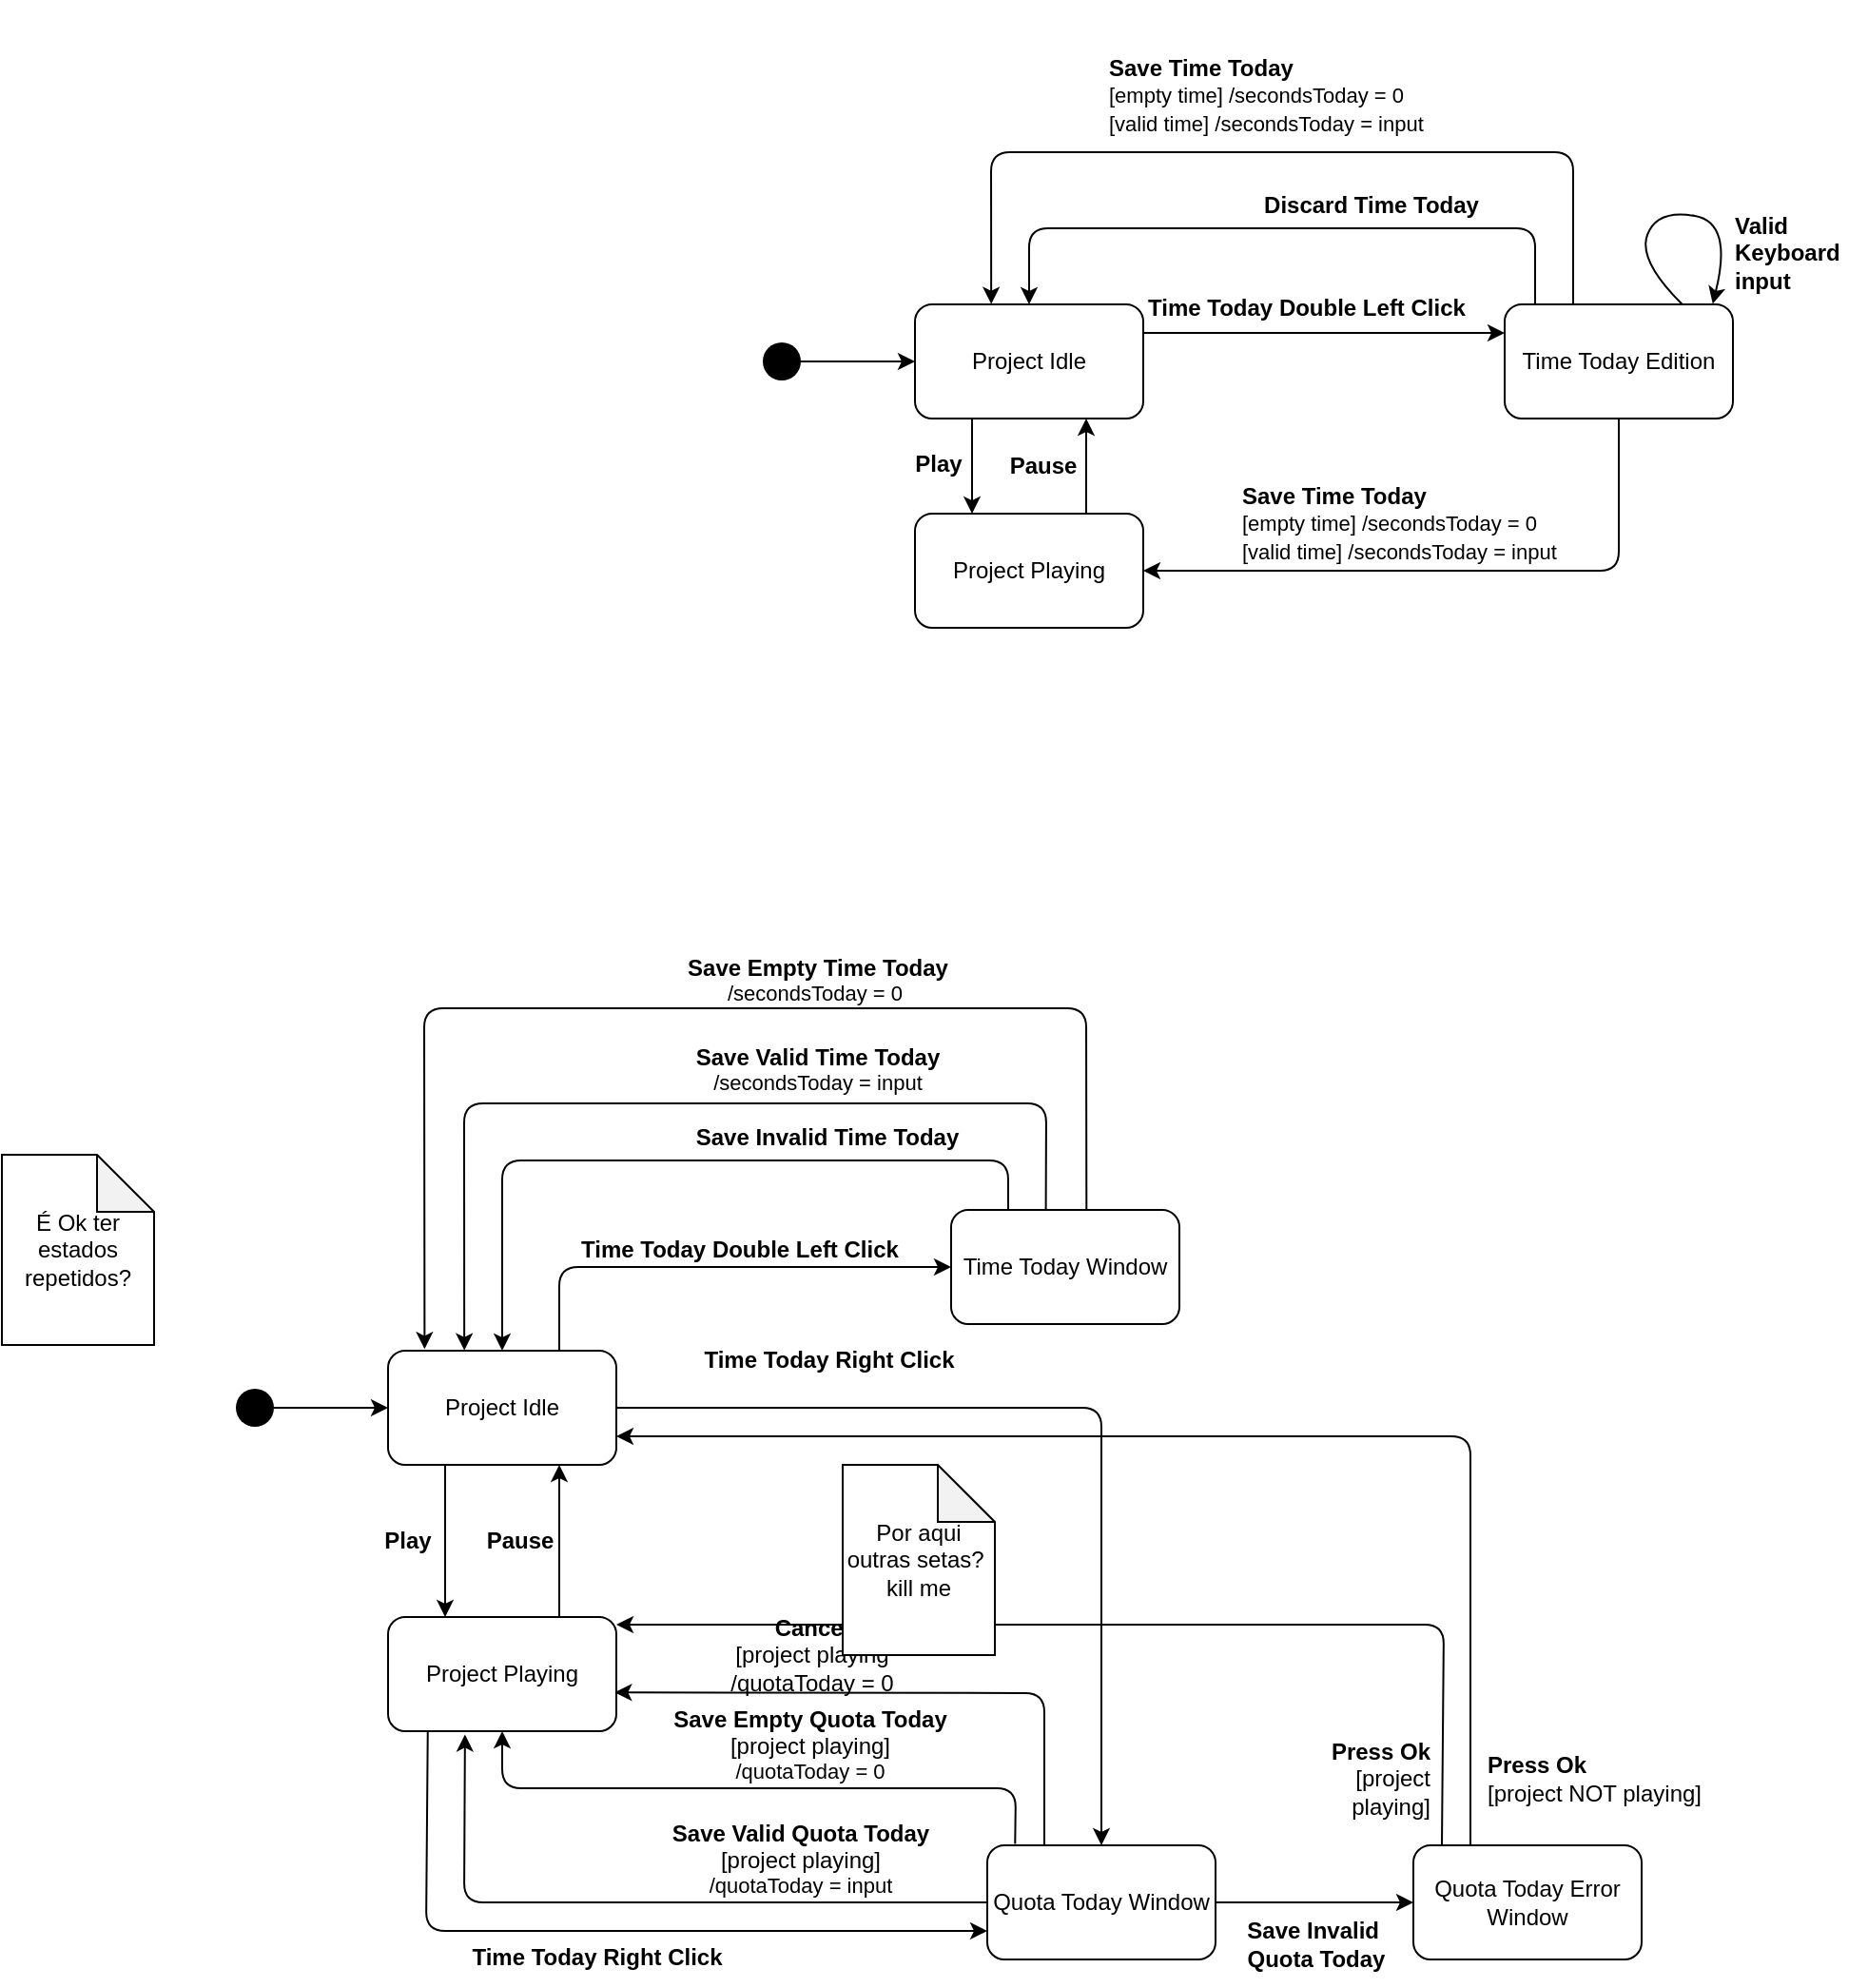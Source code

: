 <mxfile>
    <diagram id="LUnM-R_h_gn7mJZ8d1PQ" name="Page-1">
        <mxGraphModel dx="4180" dy="2020" grid="1" gridSize="10" guides="1" tooltips="1" connect="1" arrows="1" fold="1" page="1" pageScale="1" pageWidth="850" pageHeight="1100" math="0" shadow="0">
            <root>
                <mxCell id="0"/>
                <mxCell id="1" parent="0"/>
                <mxCell id="2" value="" style="edgeStyle=none;html=1;entryX=0;entryY=0.5;entryDx=0;entryDy=0;exitX=0.75;exitY=0;exitDx=0;exitDy=0;" parent="1" source="4" target="28" edge="1">
                    <mxGeometry relative="1" as="geometry">
                        <mxPoint x="-807" y="1290" as="sourcePoint"/>
                        <mxPoint x="-597" y="1285" as="targetPoint"/>
                        <Array as="points">
                            <mxPoint x="-837" y="1196"/>
                        </Array>
                    </mxGeometry>
                </mxCell>
                <mxCell id="3" style="edgeStyle=none;html=1;" parent="1" source="4" target="24" edge="1">
                    <mxGeometry relative="1" as="geometry">
                        <Array as="points">
                            <mxPoint x="-552" y="1270"/>
                        </Array>
                    </mxGeometry>
                </mxCell>
                <mxCell id="4" value="Project Idle" style="rounded=1;whiteSpace=wrap;html=1;" parent="1" vertex="1">
                    <mxGeometry x="-927" y="1240" width="120" height="60" as="geometry"/>
                </mxCell>
                <mxCell id="5" style="edgeStyle=none;html=1;fontSize=12;startArrow=none;" parent="1" source="30" target="4" edge="1">
                    <mxGeometry relative="1" as="geometry">
                        <mxPoint x="-937" y="1270" as="targetPoint"/>
                        <mxPoint x="-997" y="1270" as="sourcePoint"/>
                    </mxGeometry>
                </mxCell>
                <mxCell id="6" style="edgeStyle=none;html=1;fontSize=11;fontColor=#000000;entryX=0;entryY=0.75;entryDx=0;entryDy=0;exitX=0.174;exitY=0.996;exitDx=0;exitDy=0;exitPerimeter=0;" parent="1" source="9" target="24" edge="1">
                    <mxGeometry relative="1" as="geometry">
                        <Array as="points">
                            <mxPoint x="-907" y="1545"/>
                        </Array>
                        <mxPoint x="-577.8" y="1302.82" as="targetPoint"/>
                    </mxGeometry>
                </mxCell>
                <mxCell id="7" style="edgeStyle=none;html=1;exitX=0.75;exitY=0;exitDx=0;exitDy=0;entryX=0.75;entryY=1;entryDx=0;entryDy=0;fontSize=12;" parent="1" source="9" target="4" edge="1">
                    <mxGeometry relative="1" as="geometry"/>
                </mxCell>
                <mxCell id="8" style="edgeStyle=none;html=1;fontSize=12;entryX=1;entryY=0.25;entryDx=0;entryDy=0;exitX=0.125;exitY=0;exitDx=0;exitDy=0;exitPerimeter=0;" parent="1" source="33" edge="1">
                    <mxGeometry relative="1" as="geometry">
                        <mxPoint x="-807" y="1384" as="targetPoint"/>
                        <Array as="points">
                            <mxPoint x="-372" y="1384"/>
                            <mxPoint x="-587" y="1384"/>
                            <mxPoint x="-780" y="1384"/>
                        </Array>
                        <mxPoint x="-372.4" y="1487.32" as="sourcePoint"/>
                    </mxGeometry>
                </mxCell>
                <mxCell id="9" value="Project Playing" style="rounded=1;whiteSpace=wrap;html=1;fontSize=12;" parent="1" vertex="1">
                    <mxGeometry x="-927" y="1380" width="120" height="60" as="geometry"/>
                </mxCell>
                <mxCell id="10" style="edgeStyle=none;html=1;fontSize=12;entryX=0.25;entryY=0;entryDx=0;entryDy=0;exitX=0.25;exitY=1;exitDx=0;exitDy=0;" parent="1" source="4" target="9" edge="1">
                    <mxGeometry relative="1" as="geometry">
                        <mxPoint x="-867" y="1420" as="sourcePoint"/>
                        <Array as="points"/>
                    </mxGeometry>
                </mxCell>
                <mxCell id="11" value="&lt;b&gt;Play&lt;/b&gt;" style="text;html=1;align=center;verticalAlign=middle;resizable=0;points=[];autosize=1;strokeColor=none;fillColor=none;" parent="1" vertex="1">
                    <mxGeometry x="-937" y="1330" width="40" height="20" as="geometry"/>
                </mxCell>
                <mxCell id="12" value="&lt;b&gt;Time Today Double Left Click&lt;/b&gt;" style="text;html=1;strokeColor=none;fillColor=none;align=center;verticalAlign=middle;whiteSpace=wrap;rounded=0;" parent="1" vertex="1">
                    <mxGeometry x="-833" y="1172" width="182" height="30" as="geometry"/>
                </mxCell>
                <mxCell id="13" value="&lt;div&gt;&lt;b&gt;&lt;font style=&quot;font-size: 12px&quot;&gt;Save Valid Time Today&lt;/font&gt;&lt;/b&gt;&lt;/div&gt;&lt;span style=&quot;font-size: 11px&quot;&gt;&lt;div&gt;&lt;span&gt;/secondsToday = input&lt;/span&gt;&lt;/div&gt;&lt;/span&gt;" style="text;html=1;strokeColor=none;fillColor=none;align=center;verticalAlign=middle;whiteSpace=wrap;rounded=0;" parent="1" vertex="1">
                    <mxGeometry x="-771" y="1077" width="140" height="30" as="geometry"/>
                </mxCell>
                <mxCell id="14" value="&lt;b&gt;Time Today Right Click&lt;/b&gt;" style="text;html=1;strokeColor=none;fillColor=none;align=center;verticalAlign=middle;whiteSpace=wrap;rounded=0;" parent="1" vertex="1">
                    <mxGeometry x="-902" y="1544" width="170" height="30" as="geometry"/>
                </mxCell>
                <mxCell id="15" value="&lt;div&gt;&lt;b&gt;&lt;font style=&quot;font-size: 12px&quot;&gt;Save Empty Time Today&lt;/font&gt;&lt;/b&gt;&lt;/div&gt;&lt;div&gt;&lt;span style=&quot;font-size: 11px&quot;&gt;&lt;/span&gt;&lt;/div&gt;&lt;span style=&quot;font-size: 11px&quot;&gt;&lt;div&gt;&lt;span&gt;/secondsToday = 0&amp;nbsp;&lt;/span&gt;&lt;/div&gt;&lt;/span&gt;" style="text;html=1;strokeColor=none;fillColor=none;align=center;verticalAlign=middle;whiteSpace=wrap;rounded=0;" parent="1" vertex="1">
                    <mxGeometry x="-811" y="1030" width="220" height="30" as="geometry"/>
                </mxCell>
                <mxCell id="16" value="&lt;font face=&quot;helvetica&quot; style=&quot;font-size: 12px&quot;&gt;Cancel&lt;br&gt;&lt;span style=&quot;font-weight: normal&quot;&gt;[project playing&lt;/span&gt;&lt;br&gt;&lt;span style=&quot;font-weight: normal&quot;&gt;/quotaToday = 0&lt;/span&gt;&lt;br&gt;&lt;/font&gt;" style="text;html=1;strokeColor=none;fillColor=none;align=center;verticalAlign=middle;whiteSpace=wrap;rounded=0;fontStyle=1" parent="1" vertex="1">
                    <mxGeometry x="-757" y="1390" width="106" height="20" as="geometry"/>
                </mxCell>
                <mxCell id="17" value="&lt;div&gt;&lt;b&gt;&lt;font style=&quot;font-size: 12px&quot;&gt;Save Valid Quota Today&lt;/font&gt;&lt;/b&gt;&lt;/div&gt;&lt;div&gt;&lt;font style=&quot;font-size: 12px&quot;&gt;[project playing]&lt;/font&gt;&lt;/div&gt;&lt;span style=&quot;font-size: 11px&quot;&gt;&lt;div&gt;&lt;span&gt;/quotaToday = input&lt;/span&gt;&lt;/div&gt;&lt;/span&gt;" style="text;html=1;strokeColor=none;fillColor=none;align=center;verticalAlign=middle;whiteSpace=wrap;rounded=0;" parent="1" vertex="1">
                    <mxGeometry x="-789.75" y="1490" width="159.5" height="33" as="geometry"/>
                </mxCell>
                <mxCell id="18" value="&lt;div&gt;&lt;b&gt;&lt;font style=&quot;font-size: 12px&quot;&gt;Save Empty Quota Today&lt;/font&gt;&lt;/b&gt;&lt;/div&gt;&lt;div&gt;[project playing]&lt;/div&gt;&lt;span style=&quot;font-size: 11px&quot;&gt;&lt;div&gt;&lt;span&gt;/quotaToday = 0&lt;/span&gt;&lt;/div&gt;&lt;/span&gt;" style="text;html=1;strokeColor=none;fillColor=none;align=center;verticalAlign=middle;whiteSpace=wrap;rounded=0;" parent="1" vertex="1">
                    <mxGeometry x="-780.25" y="1432" width="150" height="30" as="geometry"/>
                </mxCell>
                <mxCell id="19" value="&lt;div&gt;&lt;b&gt;&lt;font style=&quot;font-size: 12px&quot;&gt;Save Invalid Time Today&lt;/font&gt;&lt;/b&gt;&lt;/div&gt;&lt;span style=&quot;font-size: 11px&quot;&gt;&lt;br&gt;&lt;/span&gt;" style="text;html=1;strokeColor=none;fillColor=none;align=center;verticalAlign=middle;whiteSpace=wrap;rounded=0;" parent="1" vertex="1">
                    <mxGeometry x="-786" y="1120" width="180" height="30" as="geometry"/>
                </mxCell>
                <mxCell id="20" style="edgeStyle=none;html=1;exitX=0;exitY=0.5;exitDx=0;exitDy=0;fontSize=12;entryX=0.337;entryY=1.029;entryDx=0;entryDy=0;entryPerimeter=0;" parent="1" source="24" target="9" edge="1">
                    <mxGeometry relative="1" as="geometry">
                        <mxPoint x="-807" y="1430" as="targetPoint"/>
                        <Array as="points">
                            <mxPoint x="-887" y="1530"/>
                        </Array>
                    </mxGeometry>
                </mxCell>
                <mxCell id="21" style="edgeStyle=none;html=1;exitX=1;exitY=0.5;exitDx=0;exitDy=0;entryX=0;entryY=0.5;entryDx=0;entryDy=0;fontSize=12;" parent="1" target="33" edge="1">
                    <mxGeometry relative="1" as="geometry">
                        <mxPoint x="-573" y="1530" as="sourcePoint"/>
                    </mxGeometry>
                </mxCell>
                <mxCell id="22" style="edgeStyle=none;html=1;exitX=0.25;exitY=0;exitDx=0;exitDy=0;fontSize=12;entryX=0.993;entryY=0.66;entryDx=0;entryDy=0;entryPerimeter=0;" parent="1" source="24" target="9" edge="1">
                    <mxGeometry relative="1" as="geometry">
                        <mxPoint x="-797" y="1425" as="targetPoint"/>
                        <Array as="points">
                            <mxPoint x="-582" y="1420"/>
                        </Array>
                    </mxGeometry>
                </mxCell>
                <mxCell id="23" style="edgeStyle=none;html=1;exitX=0.122;exitY=-0.012;exitDx=0;exitDy=0;entryX=0.5;entryY=1;entryDx=0;entryDy=0;fontSize=12;exitPerimeter=0;" parent="1" source="24" target="9" edge="1">
                    <mxGeometry relative="1" as="geometry">
                        <Array as="points">
                            <mxPoint x="-597" y="1470"/>
                            <mxPoint x="-867" y="1470"/>
                        </Array>
                    </mxGeometry>
                </mxCell>
                <mxCell id="24" value="Quota Today Window" style="rounded=1;whiteSpace=wrap;html=1;" parent="1" vertex="1">
                    <mxGeometry x="-612" y="1500" width="120" height="60" as="geometry"/>
                </mxCell>
                <mxCell id="25" style="edgeStyle=none;html=1;exitX=0.25;exitY=0;exitDx=0;exitDy=0;entryX=0.5;entryY=0;entryDx=0;entryDy=0;fontSize=12;" parent="1" source="28" target="4" edge="1">
                    <mxGeometry relative="1" as="geometry">
                        <Array as="points">
                            <mxPoint x="-601" y="1140"/>
                            <mxPoint x="-867" y="1140"/>
                        </Array>
                    </mxGeometry>
                </mxCell>
                <mxCell id="26" style="edgeStyle=none;html=1;exitX=0.415;exitY=0.004;exitDx=0;exitDy=0;entryX=0.334;entryY=-0.003;entryDx=0;entryDy=0;fontSize=12;exitPerimeter=0;entryPerimeter=0;" parent="1" source="28" target="4" edge="1">
                    <mxGeometry relative="1" as="geometry">
                        <Array as="points">
                            <mxPoint x="-581" y="1110"/>
                            <mxPoint x="-887" y="1110"/>
                        </Array>
                    </mxGeometry>
                </mxCell>
                <mxCell id="27" style="edgeStyle=none;html=1;exitX=0.593;exitY=0.015;exitDx=0;exitDy=0;entryX=0.16;entryY=-0.014;entryDx=0;entryDy=0;entryPerimeter=0;fontSize=12;exitPerimeter=0;" parent="1" source="28" target="4" edge="1">
                    <mxGeometry relative="1" as="geometry">
                        <Array as="points">
                            <mxPoint x="-560" y="1060"/>
                            <mxPoint x="-908" y="1060"/>
                        </Array>
                    </mxGeometry>
                </mxCell>
                <mxCell id="28" value="Time Today Window" style="rounded=1;whiteSpace=wrap;html=1;" parent="1" vertex="1">
                    <mxGeometry x="-631" y="1166" width="120" height="60" as="geometry"/>
                </mxCell>
                <mxCell id="29" value="&lt;b&gt;Pause&lt;/b&gt;" style="text;html=1;align=center;verticalAlign=middle;resizable=0;points=[];autosize=1;strokeColor=none;fillColor=none;" parent="1" vertex="1">
                    <mxGeometry x="-883" y="1330" width="50" height="20" as="geometry"/>
                </mxCell>
                <mxCell id="30" value="" style="ellipse;fillColor=#000000;strokeColor=none;" parent="1" vertex="1">
                    <mxGeometry x="-1007" y="1260" width="20" height="20" as="geometry"/>
                </mxCell>
                <mxCell id="31" value="" style="edgeStyle=none;html=1;fontSize=12;endArrow=none;" parent="1" target="30" edge="1">
                    <mxGeometry relative="1" as="geometry">
                        <mxPoint x="-927" y="1270" as="targetPoint"/>
                        <mxPoint x="-997" y="1270" as="sourcePoint"/>
                    </mxGeometry>
                </mxCell>
                <mxCell id="32" style="edgeStyle=none;html=1;exitX=0.25;exitY=0;exitDx=0;exitDy=0;entryX=1;entryY=0.75;entryDx=0;entryDy=0;fontSize=12;" parent="1" source="33" target="4" edge="1">
                    <mxGeometry relative="1" as="geometry">
                        <Array as="points">
                            <mxPoint x="-358" y="1285"/>
                        </Array>
                    </mxGeometry>
                </mxCell>
                <mxCell id="33" value="Quota Today Error Window" style="rounded=1;whiteSpace=wrap;html=1;" parent="1" vertex="1">
                    <mxGeometry x="-388" y="1500" width="120" height="60" as="geometry"/>
                </mxCell>
                <mxCell id="34" value="&lt;div&gt;&lt;b&gt;&lt;font style=&quot;font-size: 12px&quot;&gt;Save Invalid&amp;nbsp;&lt;/font&gt;&lt;/b&gt;&lt;/div&gt;&lt;div&gt;&lt;b&gt;&lt;font style=&quot;font-size: 12px&quot;&gt;Quota Today&lt;/font&gt;&lt;/b&gt;&lt;/div&gt;" style="text;html=1;strokeColor=none;fillColor=none;align=center;verticalAlign=middle;whiteSpace=wrap;rounded=0;" parent="1" vertex="1">
                    <mxGeometry x="-484" y="1537" width="90" height="30" as="geometry"/>
                </mxCell>
                <mxCell id="35" value="&lt;b&gt;Press Ok&lt;/b&gt;&lt;br&gt;[project playing]" style="text;html=1;strokeColor=none;fillColor=none;align=right;verticalAlign=middle;whiteSpace=wrap;rounded=0;" parent="1" vertex="1">
                    <mxGeometry x="-463" y="1450" width="86" height="30" as="geometry"/>
                </mxCell>
                <mxCell id="36" value="&lt;b&gt;Press Ok&lt;/b&gt;&lt;br&gt;[project NOT playing]" style="text;html=1;strokeColor=none;fillColor=none;align=left;verticalAlign=middle;whiteSpace=wrap;rounded=0;" parent="1" vertex="1">
                    <mxGeometry x="-351" y="1450" width="120" height="30" as="geometry"/>
                </mxCell>
                <mxCell id="37" value="É Ok ter estados repetidos?" style="shape=note;whiteSpace=wrap;html=1;backgroundOutline=1;darkOpacity=0.05;" parent="1" vertex="1">
                    <mxGeometry x="-1130" y="1137" width="80" height="100" as="geometry"/>
                </mxCell>
                <mxCell id="38" value="&lt;b&gt;Time Today Right Click&lt;/b&gt;" style="text;html=1;strokeColor=none;fillColor=none;align=center;verticalAlign=middle;whiteSpace=wrap;rounded=0;" parent="1" vertex="1">
                    <mxGeometry x="-780.25" y="1230" width="170" height="30" as="geometry"/>
                </mxCell>
                <mxCell id="39" value="Por aqui outras setas?&amp;nbsp;&lt;br&gt;kill me" style="shape=note;whiteSpace=wrap;html=1;backgroundOutline=1;darkOpacity=0.05;" parent="1" vertex="1">
                    <mxGeometry x="-688" y="1300" width="80" height="100" as="geometry"/>
                </mxCell>
                <mxCell id="40" value="" style="rounded=0;whiteSpace=wrap;html=1;fillColor=#FFFFFF;strokeColor=none;strokeWidth=0;" vertex="1" parent="1">
                    <mxGeometry x="-750" y="545" width="600" height="335" as="geometry"/>
                </mxCell>
                <mxCell id="41" value="Project Idle" style="rounded=1;whiteSpace=wrap;html=1;fontColor=#000000;fillColor=none;strokeColor=#000000;" vertex="1" parent="1">
                    <mxGeometry x="-650" y="690" width="120" height="60" as="geometry"/>
                </mxCell>
                <mxCell id="42" value="" style="ellipse;fillColor=#000000;strokeColor=none;" vertex="1" parent="1">
                    <mxGeometry x="-730" y="710" width="20" height="20" as="geometry"/>
                </mxCell>
                <mxCell id="43" style="edgeStyle=none;html=1;fontSize=12;startArrow=none;strokeColor=#000000;" edge="1" parent="1" source="42" target="41">
                    <mxGeometry relative="1" as="geometry">
                        <mxPoint x="-660" y="720" as="targetPoint"/>
                        <mxPoint x="-720" y="720" as="sourcePoint"/>
                    </mxGeometry>
                </mxCell>
                <mxCell id="44" value="&lt;b&gt;Time Today Double Left Click&lt;/b&gt;" style="text;html=1;strokeColor=none;fillColor=none;align=center;verticalAlign=middle;whiteSpace=wrap;rounded=0;fontColor=#000000;" vertex="1" parent="1">
                    <mxGeometry x="-535" y="677" width="182" height="30" as="geometry"/>
                </mxCell>
                <mxCell id="45" style="edgeStyle=none;html=1;exitX=0.5;exitY=1;exitDx=0;exitDy=0;entryX=1;entryY=0.5;entryDx=0;entryDy=0;strokeColor=#000000;" edge="1" parent="1" source="46" target="54">
                    <mxGeometry relative="1" as="geometry">
                        <Array as="points">
                            <mxPoint x="-280" y="830"/>
                        </Array>
                    </mxGeometry>
                </mxCell>
                <mxCell id="46" value="Time Today Edition" style="rounded=1;whiteSpace=wrap;html=1;fontColor=#000000;fillColor=none;strokeColor=#000000;" vertex="1" parent="1">
                    <mxGeometry x="-340" y="690" width="120" height="60" as="geometry"/>
                </mxCell>
                <mxCell id="47" value="" style="edgeStyle=none;html=1;entryX=0;entryY=0.25;entryDx=0;entryDy=0;exitX=1;exitY=0.25;exitDx=0;exitDy=0;strokeColor=#000000;" edge="1" parent="1" source="41" target="46">
                    <mxGeometry relative="1" as="geometry">
                        <mxPoint x="-530" y="740" as="sourcePoint"/>
                        <mxPoint x="-320" y="735" as="targetPoint"/>
                        <Array as="points">
                            <mxPoint x="-500" y="705"/>
                            <mxPoint x="-410" y="705"/>
                        </Array>
                    </mxGeometry>
                </mxCell>
                <mxCell id="48" style="edgeStyle=none;html=1;entryX=0.5;entryY=0;entryDx=0;entryDy=0;fontSize=12;strokeColor=#000000;" edge="1" parent="1" target="41">
                    <mxGeometry relative="1" as="geometry">
                        <Array as="points">
                            <mxPoint x="-324" y="650"/>
                            <mxPoint x="-590" y="650"/>
                        </Array>
                        <mxPoint x="-324" y="690" as="sourcePoint"/>
                    </mxGeometry>
                </mxCell>
                <mxCell id="49" value="" style="edgeStyle=none;html=1;strokeColor=#000000;" edge="1" parent="1" source="50" target="52">
                    <mxGeometry relative="1" as="geometry"/>
                </mxCell>
                <mxCell id="50" value="&lt;div&gt;&lt;b&gt;&lt;font style=&quot;font-size: 12px&quot;&gt;Discard Time Today&lt;/font&gt;&lt;/b&gt;&lt;/div&gt;&lt;span style=&quot;font-size: 11px&quot;&gt;&lt;br&gt;&lt;/span&gt;" style="text;html=1;strokeColor=none;fillColor=none;align=center;verticalAlign=middle;whiteSpace=wrap;rounded=0;fontColor=#000000;" vertex="1" parent="1">
                    <mxGeometry x="-500" y="630" width="180" height="30" as="geometry"/>
                </mxCell>
                <mxCell id="51" style="edgeStyle=none;html=1;entryX=0.334;entryY=-0.003;entryDx=0;entryDy=0;fontSize=12;entryPerimeter=0;strokeColor=#000000;" edge="1" parent="1" target="41">
                    <mxGeometry relative="1" as="geometry">
                        <Array as="points">
                            <mxPoint x="-304" y="610"/>
                            <mxPoint x="-610" y="610"/>
                        </Array>
                        <mxPoint x="-304" y="690" as="sourcePoint"/>
                    </mxGeometry>
                </mxCell>
                <mxCell id="52" value="&lt;div&gt;&lt;font&gt;&lt;b style=&quot;font-size: 12px&quot;&gt;Save Time Today&lt;/b&gt;&lt;br&gt;&lt;font style=&quot;font-size: 11px&quot;&gt;[empty time]&amp;nbsp;&lt;/font&gt;&lt;/font&gt;&lt;span style=&quot;font-size: 11px&quot;&gt;/secondsToday = 0&lt;/span&gt;&lt;/div&gt;&lt;div&gt;&lt;font style=&quot;font-size: 11px&quot;&gt;[valid time]&amp;nbsp;&lt;/font&gt;&lt;span style=&quot;font-size: 11px&quot;&gt;/secondsToday = input&lt;/span&gt;&lt;/div&gt;" style="text;html=1;strokeColor=none;fillColor=none;align=left;verticalAlign=middle;whiteSpace=wrap;rounded=0;fontColor=#000000;" vertex="1" parent="1">
                    <mxGeometry x="-550" y="530" width="210" height="100" as="geometry"/>
                </mxCell>
                <mxCell id="53" style="edgeStyle=none;html=1;exitX=0.75;exitY=0;exitDx=0;exitDy=0;entryX=0.75;entryY=1;entryDx=0;entryDy=0;fontSize=12;strokeColor=#000000;" edge="1" parent="1" source="54">
                    <mxGeometry relative="1" as="geometry">
                        <mxPoint x="-560" y="750" as="targetPoint"/>
                    </mxGeometry>
                </mxCell>
                <mxCell id="54" value="Project Playing" style="rounded=1;whiteSpace=wrap;html=1;fontSize=12;fontColor=#000000;fillColor=none;strokeColor=#000000;" vertex="1" parent="1">
                    <mxGeometry x="-650" y="800" width="120" height="60" as="geometry"/>
                </mxCell>
                <mxCell id="55" style="edgeStyle=none;html=1;fontSize=12;entryX=0.25;entryY=0;entryDx=0;entryDy=0;exitX=0.25;exitY=1;exitDx=0;exitDy=0;strokeColor=#000000;" edge="1" parent="1" target="54">
                    <mxGeometry relative="1" as="geometry">
                        <mxPoint x="-620" y="750" as="sourcePoint"/>
                        <Array as="points"/>
                    </mxGeometry>
                </mxCell>
                <mxCell id="56" value="&lt;b&gt;Play&lt;/b&gt;" style="text;html=1;align=center;verticalAlign=middle;resizable=0;points=[];autosize=1;strokeColor=none;fillColor=none;fontColor=#000000;" vertex="1" parent="1">
                    <mxGeometry x="-658" y="764" width="40" height="20" as="geometry"/>
                </mxCell>
                <mxCell id="57" value="&lt;b&gt;Pause&lt;/b&gt;" style="text;html=1;align=center;verticalAlign=middle;resizable=0;points=[];autosize=1;strokeColor=none;fillColor=none;fontColor=#000000;" vertex="1" parent="1">
                    <mxGeometry x="-608" y="765" width="50" height="20" as="geometry"/>
                </mxCell>
                <mxCell id="58" value="" style="curved=1;endArrow=classic;html=1;exitX=0.042;exitY=0.051;exitDx=0;exitDy=0;entryX=0.924;entryY=-0.005;entryDx=0;entryDy=0;exitPerimeter=0;entryPerimeter=0;strokeColor=#000000;" edge="1" parent="1">
                    <mxGeometry width="50" height="50" relative="1" as="geometry">
                        <mxPoint x="-246.64" y="690" as="sourcePoint"/>
                        <mxPoint x="-230.62" y="689.7" as="targetPoint"/>
                        <Array as="points">
                            <mxPoint x="-270" y="666.94"/>
                            <mxPoint x="-260" y="640"/>
                            <mxPoint x="-220" y="647"/>
                        </Array>
                    </mxGeometry>
                </mxCell>
                <mxCell id="59" value="&lt;b&gt;Valid &lt;br&gt;Keyboard &lt;br&gt;input&lt;/b&gt;&lt;br&gt;&lt;div&gt;&lt;br&gt;&lt;/div&gt;" style="text;html=1;align=left;verticalAlign=middle;resizable=0;points=[];autosize=1;strokeColor=none;fillColor=none;fontColor=#000000;" vertex="1" parent="1">
                    <mxGeometry x="-221.5" y="640" width="70" height="60" as="geometry"/>
                </mxCell>
                <mxCell id="60" value="&lt;div&gt;&lt;font&gt;&lt;b style=&quot;font-size: 12px&quot;&gt;Save Time Today&lt;/b&gt;&lt;br&gt;&lt;font style=&quot;font-size: 11px&quot;&gt;[empty time]&amp;nbsp;&lt;/font&gt;&lt;/font&gt;&lt;span style=&quot;font-size: 11px&quot;&gt;/secondsToday = 0&lt;/span&gt;&lt;/div&gt;&lt;div&gt;&lt;font style=&quot;font-size: 11px&quot;&gt;[valid time]&amp;nbsp;&lt;/font&gt;&lt;span style=&quot;font-size: 11px&quot;&gt;/secondsToday = input&lt;/span&gt;&lt;/div&gt;" style="text;html=1;strokeColor=none;fillColor=none;align=left;verticalAlign=middle;whiteSpace=wrap;rounded=0;fontColor=#000000;" vertex="1" parent="1">
                    <mxGeometry x="-480" y="780" width="170" height="50" as="geometry"/>
                </mxCell>
            </root>
        </mxGraphModel>
    </diagram>
</mxfile>